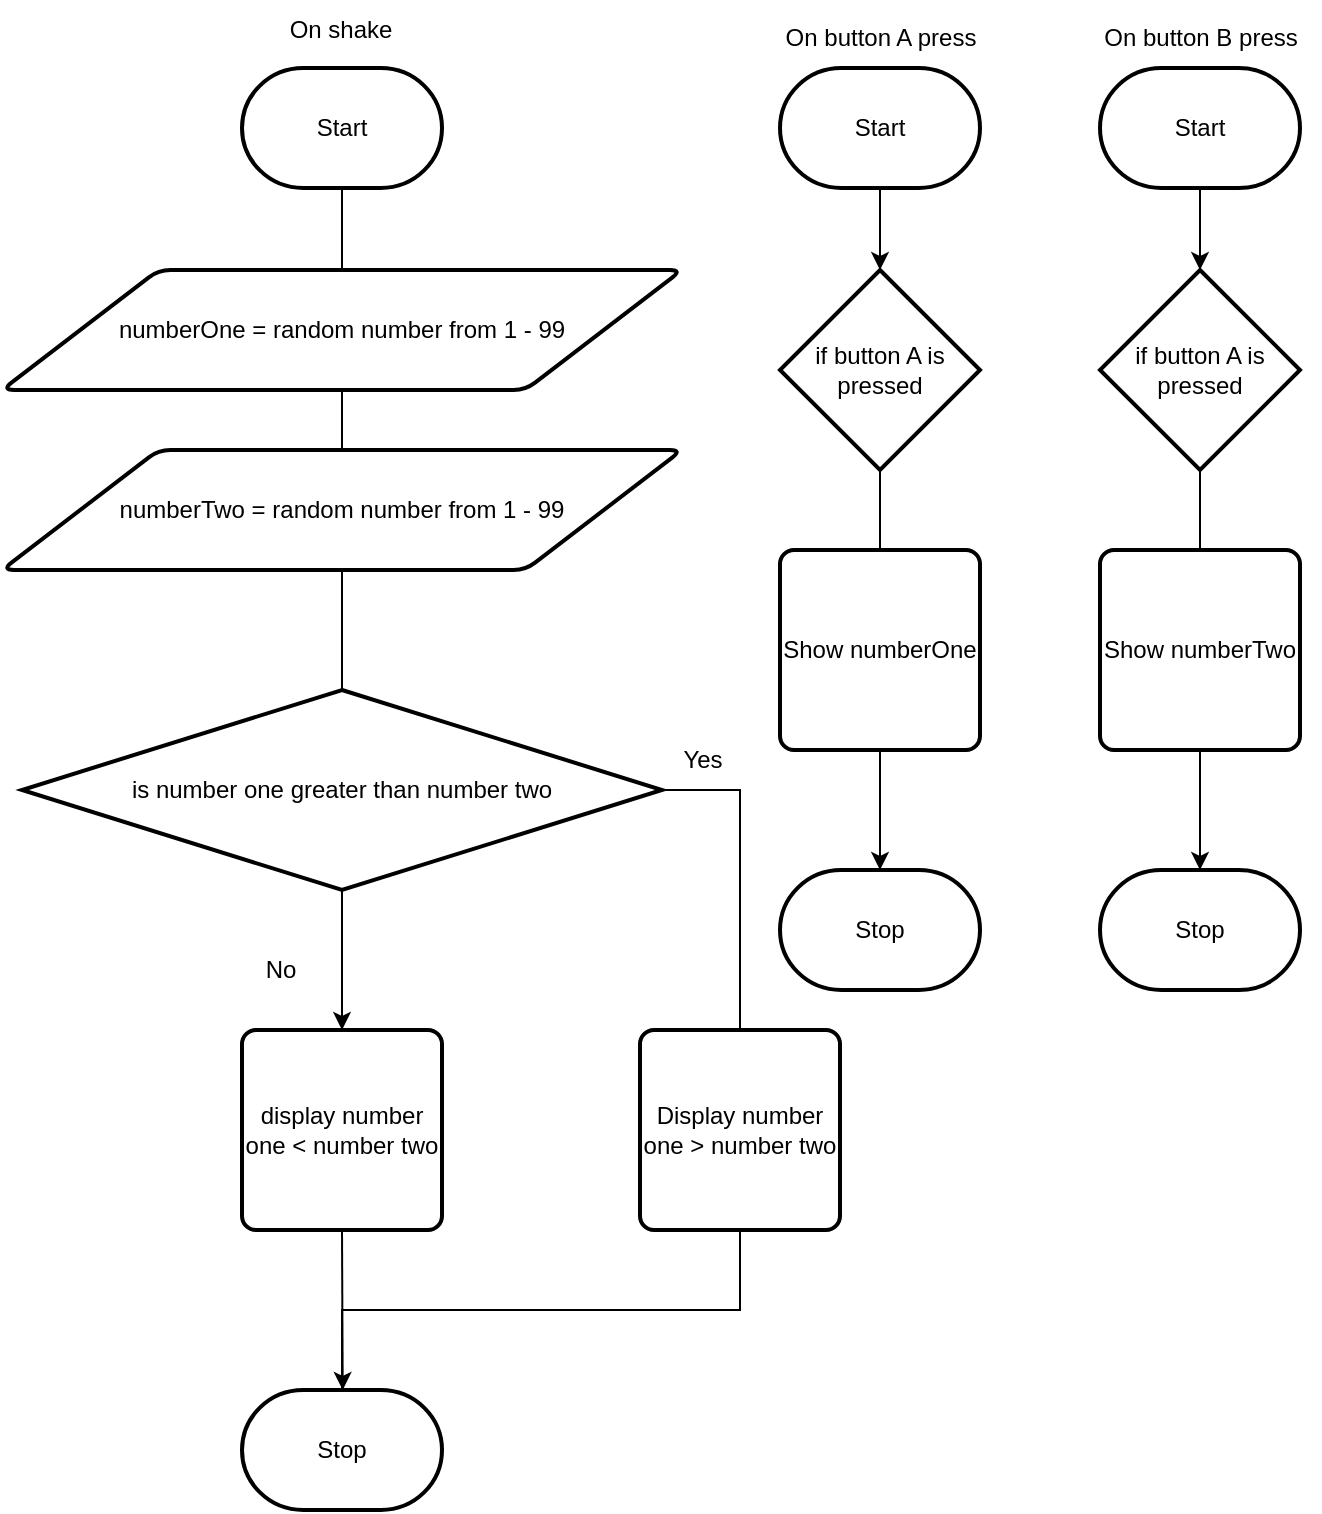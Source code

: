 <mxfile>
    <diagram id="HIP3nbAZw_EuaXWnEj3U" name="Page-1">
        <mxGraphModel dx="881" dy="307" grid="1" gridSize="10" guides="1" tooltips="1" connect="1" arrows="1" fold="1" page="1" pageScale="1" pageWidth="850" pageHeight="1100" math="0" shadow="0">
            <root>
                <mxCell id="0"/>
                <mxCell id="1" parent="0"/>
                <mxCell id="2" value="Start" style="strokeWidth=2;html=1;shape=mxgraph.flowchart.terminator;whiteSpace=wrap;" parent="1" vertex="1">
                    <mxGeometry x="371" y="79" width="100" height="60" as="geometry"/>
                </mxCell>
                <mxCell id="3" value="Stop" style="strokeWidth=2;html=1;shape=mxgraph.flowchart.terminator;whiteSpace=wrap;" parent="1" vertex="1">
                    <mxGeometry x="371" y="740" width="100" height="60" as="geometry"/>
                </mxCell>
                <mxCell id="6" value="" style="edgeStyle=orthogonalEdgeStyle;html=1;rounded=0;endArrow=none;" edge="1" parent="1" source="2" target="7">
                    <mxGeometry relative="1" as="geometry">
                        <mxPoint x="421" y="139.0" as="sourcePoint"/>
                        <mxPoint x="421" y="740" as="targetPoint"/>
                    </mxGeometry>
                </mxCell>
                <mxCell id="7" value="numberOne = random number from 1 - 99" style="shape=parallelogram;html=1;strokeWidth=2;perimeter=parallelogramPerimeter;whiteSpace=wrap;rounded=1;arcSize=12;size=0.23;" vertex="1" parent="1">
                    <mxGeometry x="251" y="180" width="340" height="60" as="geometry"/>
                </mxCell>
                <mxCell id="9" value="" style="edgeStyle=orthogonalEdgeStyle;html=1;rounded=0;startArrow=none;endArrow=none;" edge="1" parent="1" source="7" target="8">
                    <mxGeometry relative="1" as="geometry">
                        <mxPoint x="421.0" y="240" as="sourcePoint"/>
                        <mxPoint x="421.0" y="740" as="targetPoint"/>
                    </mxGeometry>
                </mxCell>
                <mxCell id="8" value="numberTwo = random number from 1 - 99" style="shape=parallelogram;html=1;strokeWidth=2;perimeter=parallelogramPerimeter;whiteSpace=wrap;rounded=1;arcSize=12;size=0.23;" vertex="1" parent="1">
                    <mxGeometry x="251" y="270" width="340" height="60" as="geometry"/>
                </mxCell>
                <mxCell id="10" value="" style="edgeStyle=orthogonalEdgeStyle;html=1;rounded=0;startArrow=none;endArrow=none;" edge="1" parent="1" source="8" target="11">
                    <mxGeometry relative="1" as="geometry">
                        <mxPoint x="421.0" y="330.0" as="sourcePoint"/>
                        <mxPoint x="421.0" y="740" as="targetPoint"/>
                    </mxGeometry>
                </mxCell>
                <mxCell id="25" style="edgeStyle=none;html=1;exitX=0.5;exitY=1;exitDx=0;exitDy=0;exitPerimeter=0;entryX=0.5;entryY=0;entryDx=0;entryDy=0;" edge="1" parent="1" source="11" target="21">
                    <mxGeometry relative="1" as="geometry"/>
                </mxCell>
                <mxCell id="11" value="is number one greater than number two" style="strokeWidth=2;html=1;shape=mxgraph.flowchart.decision;whiteSpace=wrap;" vertex="1" parent="1">
                    <mxGeometry x="261" y="390" width="320" height="100" as="geometry"/>
                </mxCell>
                <mxCell id="20" style="edgeStyle=none;html=1;exitX=0.5;exitY=1;exitDx=0;exitDy=0;exitPerimeter=0;entryX=0.5;entryY=0;entryDx=0;entryDy=0;entryPerimeter=0;" edge="1" parent="1" source="16" target="17">
                    <mxGeometry relative="1" as="geometry"/>
                </mxCell>
                <mxCell id="16" value="Start" style="strokeWidth=2;html=1;shape=mxgraph.flowchart.terminator;whiteSpace=wrap;" vertex="1" parent="1">
                    <mxGeometry x="640" y="79" width="100" height="60" as="geometry"/>
                </mxCell>
                <mxCell id="17" value="if button A is pressed" style="strokeWidth=2;html=1;shape=mxgraph.flowchart.decision;whiteSpace=wrap;" vertex="1" parent="1">
                    <mxGeometry x="640" y="180" width="100" height="100" as="geometry"/>
                </mxCell>
                <mxCell id="18" value="" style="edgeStyle=orthogonalEdgeStyle;html=1;rounded=0;startArrow=none;endArrow=none;" edge="1" parent="1" source="17">
                    <mxGeometry relative="1" as="geometry">
                        <mxPoint x="690" y="280.0" as="sourcePoint"/>
                        <mxPoint x="690" y="320.0" as="targetPoint"/>
                    </mxGeometry>
                </mxCell>
                <mxCell id="42" style="edgeStyle=none;html=1;exitX=0.5;exitY=1;exitDx=0;exitDy=0;entryX=0.5;entryY=0;entryDx=0;entryDy=0;entryPerimeter=0;" edge="1" parent="1" source="19" target="39">
                    <mxGeometry relative="1" as="geometry"/>
                </mxCell>
                <mxCell id="19" value="Show numberOne" style="rounded=1;whiteSpace=wrap;html=1;absoluteArcSize=1;arcSize=14;strokeWidth=2;" vertex="1" parent="1">
                    <mxGeometry x="640" y="320" width="100" height="100" as="geometry"/>
                </mxCell>
                <mxCell id="32" style="edgeStyle=none;html=1;exitX=0.5;exitY=1;exitDx=0;exitDy=0;" edge="1" parent="1" source="21">
                    <mxGeometry relative="1" as="geometry">
                        <mxPoint x="421.353" y="740" as="targetPoint"/>
                    </mxGeometry>
                </mxCell>
                <mxCell id="21" value="display number one &amp;lt; number two" style="rounded=1;whiteSpace=wrap;html=1;absoluteArcSize=1;arcSize=14;strokeWidth=2;" vertex="1" parent="1">
                    <mxGeometry x="371" y="560" width="100" height="100" as="geometry"/>
                </mxCell>
                <mxCell id="22" value="Display number one &amp;gt; number two" style="rounded=1;whiteSpace=wrap;html=1;absoluteArcSize=1;arcSize=14;strokeWidth=2;" vertex="1" parent="1">
                    <mxGeometry x="570" y="560" width="100" height="100" as="geometry"/>
                </mxCell>
                <mxCell id="24" value="" style="edgeStyle=orthogonalEdgeStyle;html=1;rounded=0;startArrow=none;endArrow=none;entryX=1;entryY=0.5;entryDx=0;entryDy=0;entryPerimeter=0;exitX=0.5;exitY=0;exitDx=0;exitDy=0;" edge="1" parent="1" source="22" target="11">
                    <mxGeometry relative="1" as="geometry">
                        <mxPoint x="431.0" y="340.0" as="sourcePoint"/>
                        <mxPoint x="431.0" y="400.0" as="targetPoint"/>
                    </mxGeometry>
                </mxCell>
                <mxCell id="26" value="Yes" style="text;html=1;align=center;verticalAlign=middle;resizable=0;points=[];autosize=1;strokeColor=none;fillColor=none;" vertex="1" parent="1">
                    <mxGeometry x="581" y="410" width="40" height="30" as="geometry"/>
                </mxCell>
                <mxCell id="27" value="No" style="text;html=1;align=center;verticalAlign=middle;resizable=0;points=[];autosize=1;strokeColor=none;fillColor=none;" vertex="1" parent="1">
                    <mxGeometry x="370" y="515" width="40" height="30" as="geometry"/>
                </mxCell>
                <mxCell id="28" value="On shake" style="text;html=1;align=center;verticalAlign=middle;resizable=0;points=[];autosize=1;strokeColor=none;fillColor=none;" vertex="1" parent="1">
                    <mxGeometry x="385" y="45" width="70" height="30" as="geometry"/>
                </mxCell>
                <mxCell id="29" value="On button A press" style="text;html=1;align=center;verticalAlign=middle;resizable=0;points=[];autosize=1;strokeColor=none;fillColor=none;" vertex="1" parent="1">
                    <mxGeometry x="630" y="49" width="120" height="30" as="geometry"/>
                </mxCell>
                <mxCell id="31" value="" style="edgeStyle=orthogonalEdgeStyle;html=1;rounded=0;startArrow=none;endArrow=none;entryX=0.5;entryY=1;entryDx=0;entryDy=0;exitX=0.5;exitY=0;exitDx=0;exitDy=0;exitPerimeter=0;" edge="1" parent="1" source="3" target="22">
                    <mxGeometry relative="1" as="geometry">
                        <mxPoint x="630" y="570.0" as="sourcePoint"/>
                        <mxPoint x="591.0" y="450.0" as="targetPoint"/>
                    </mxGeometry>
                </mxCell>
                <mxCell id="33" style="edgeStyle=none;html=1;exitX=0.5;exitY=1;exitDx=0;exitDy=0;exitPerimeter=0;entryX=0.5;entryY=0;entryDx=0;entryDy=0;entryPerimeter=0;" edge="1" parent="1" source="34" target="35">
                    <mxGeometry relative="1" as="geometry"/>
                </mxCell>
                <mxCell id="34" value="Start" style="strokeWidth=2;html=1;shape=mxgraph.flowchart.terminator;whiteSpace=wrap;" vertex="1" parent="1">
                    <mxGeometry x="800" y="79" width="100" height="60" as="geometry"/>
                </mxCell>
                <mxCell id="35" value="if button A is pressed" style="strokeWidth=2;html=1;shape=mxgraph.flowchart.decision;whiteSpace=wrap;" vertex="1" parent="1">
                    <mxGeometry x="800" y="180" width="100" height="100" as="geometry"/>
                </mxCell>
                <mxCell id="36" value="" style="edgeStyle=orthogonalEdgeStyle;html=1;rounded=0;startArrow=none;endArrow=none;" edge="1" parent="1" source="35">
                    <mxGeometry relative="1" as="geometry">
                        <mxPoint x="850" y="280.0" as="sourcePoint"/>
                        <mxPoint x="850" y="320.0" as="targetPoint"/>
                    </mxGeometry>
                </mxCell>
                <mxCell id="41" style="edgeStyle=none;html=1;exitX=0.5;exitY=1;exitDx=0;exitDy=0;entryX=0.5;entryY=0;entryDx=0;entryDy=0;entryPerimeter=0;" edge="1" parent="1" source="37" target="40">
                    <mxGeometry relative="1" as="geometry"/>
                </mxCell>
                <mxCell id="37" value="Show numberTwo" style="rounded=1;whiteSpace=wrap;html=1;absoluteArcSize=1;arcSize=14;strokeWidth=2;" vertex="1" parent="1">
                    <mxGeometry x="800" y="320" width="100" height="100" as="geometry"/>
                </mxCell>
                <mxCell id="38" value="On button B press" style="text;html=1;align=center;verticalAlign=middle;resizable=0;points=[];autosize=1;strokeColor=none;fillColor=none;" vertex="1" parent="1">
                    <mxGeometry x="790" y="49" width="120" height="30" as="geometry"/>
                </mxCell>
                <mxCell id="39" value="Stop" style="strokeWidth=2;html=1;shape=mxgraph.flowchart.terminator;whiteSpace=wrap;" vertex="1" parent="1">
                    <mxGeometry x="640" y="480" width="100" height="60" as="geometry"/>
                </mxCell>
                <mxCell id="40" value="Stop" style="strokeWidth=2;html=1;shape=mxgraph.flowchart.terminator;whiteSpace=wrap;" vertex="1" parent="1">
                    <mxGeometry x="800" y="480" width="100" height="60" as="geometry"/>
                </mxCell>
            </root>
        </mxGraphModel>
    </diagram>
</mxfile>